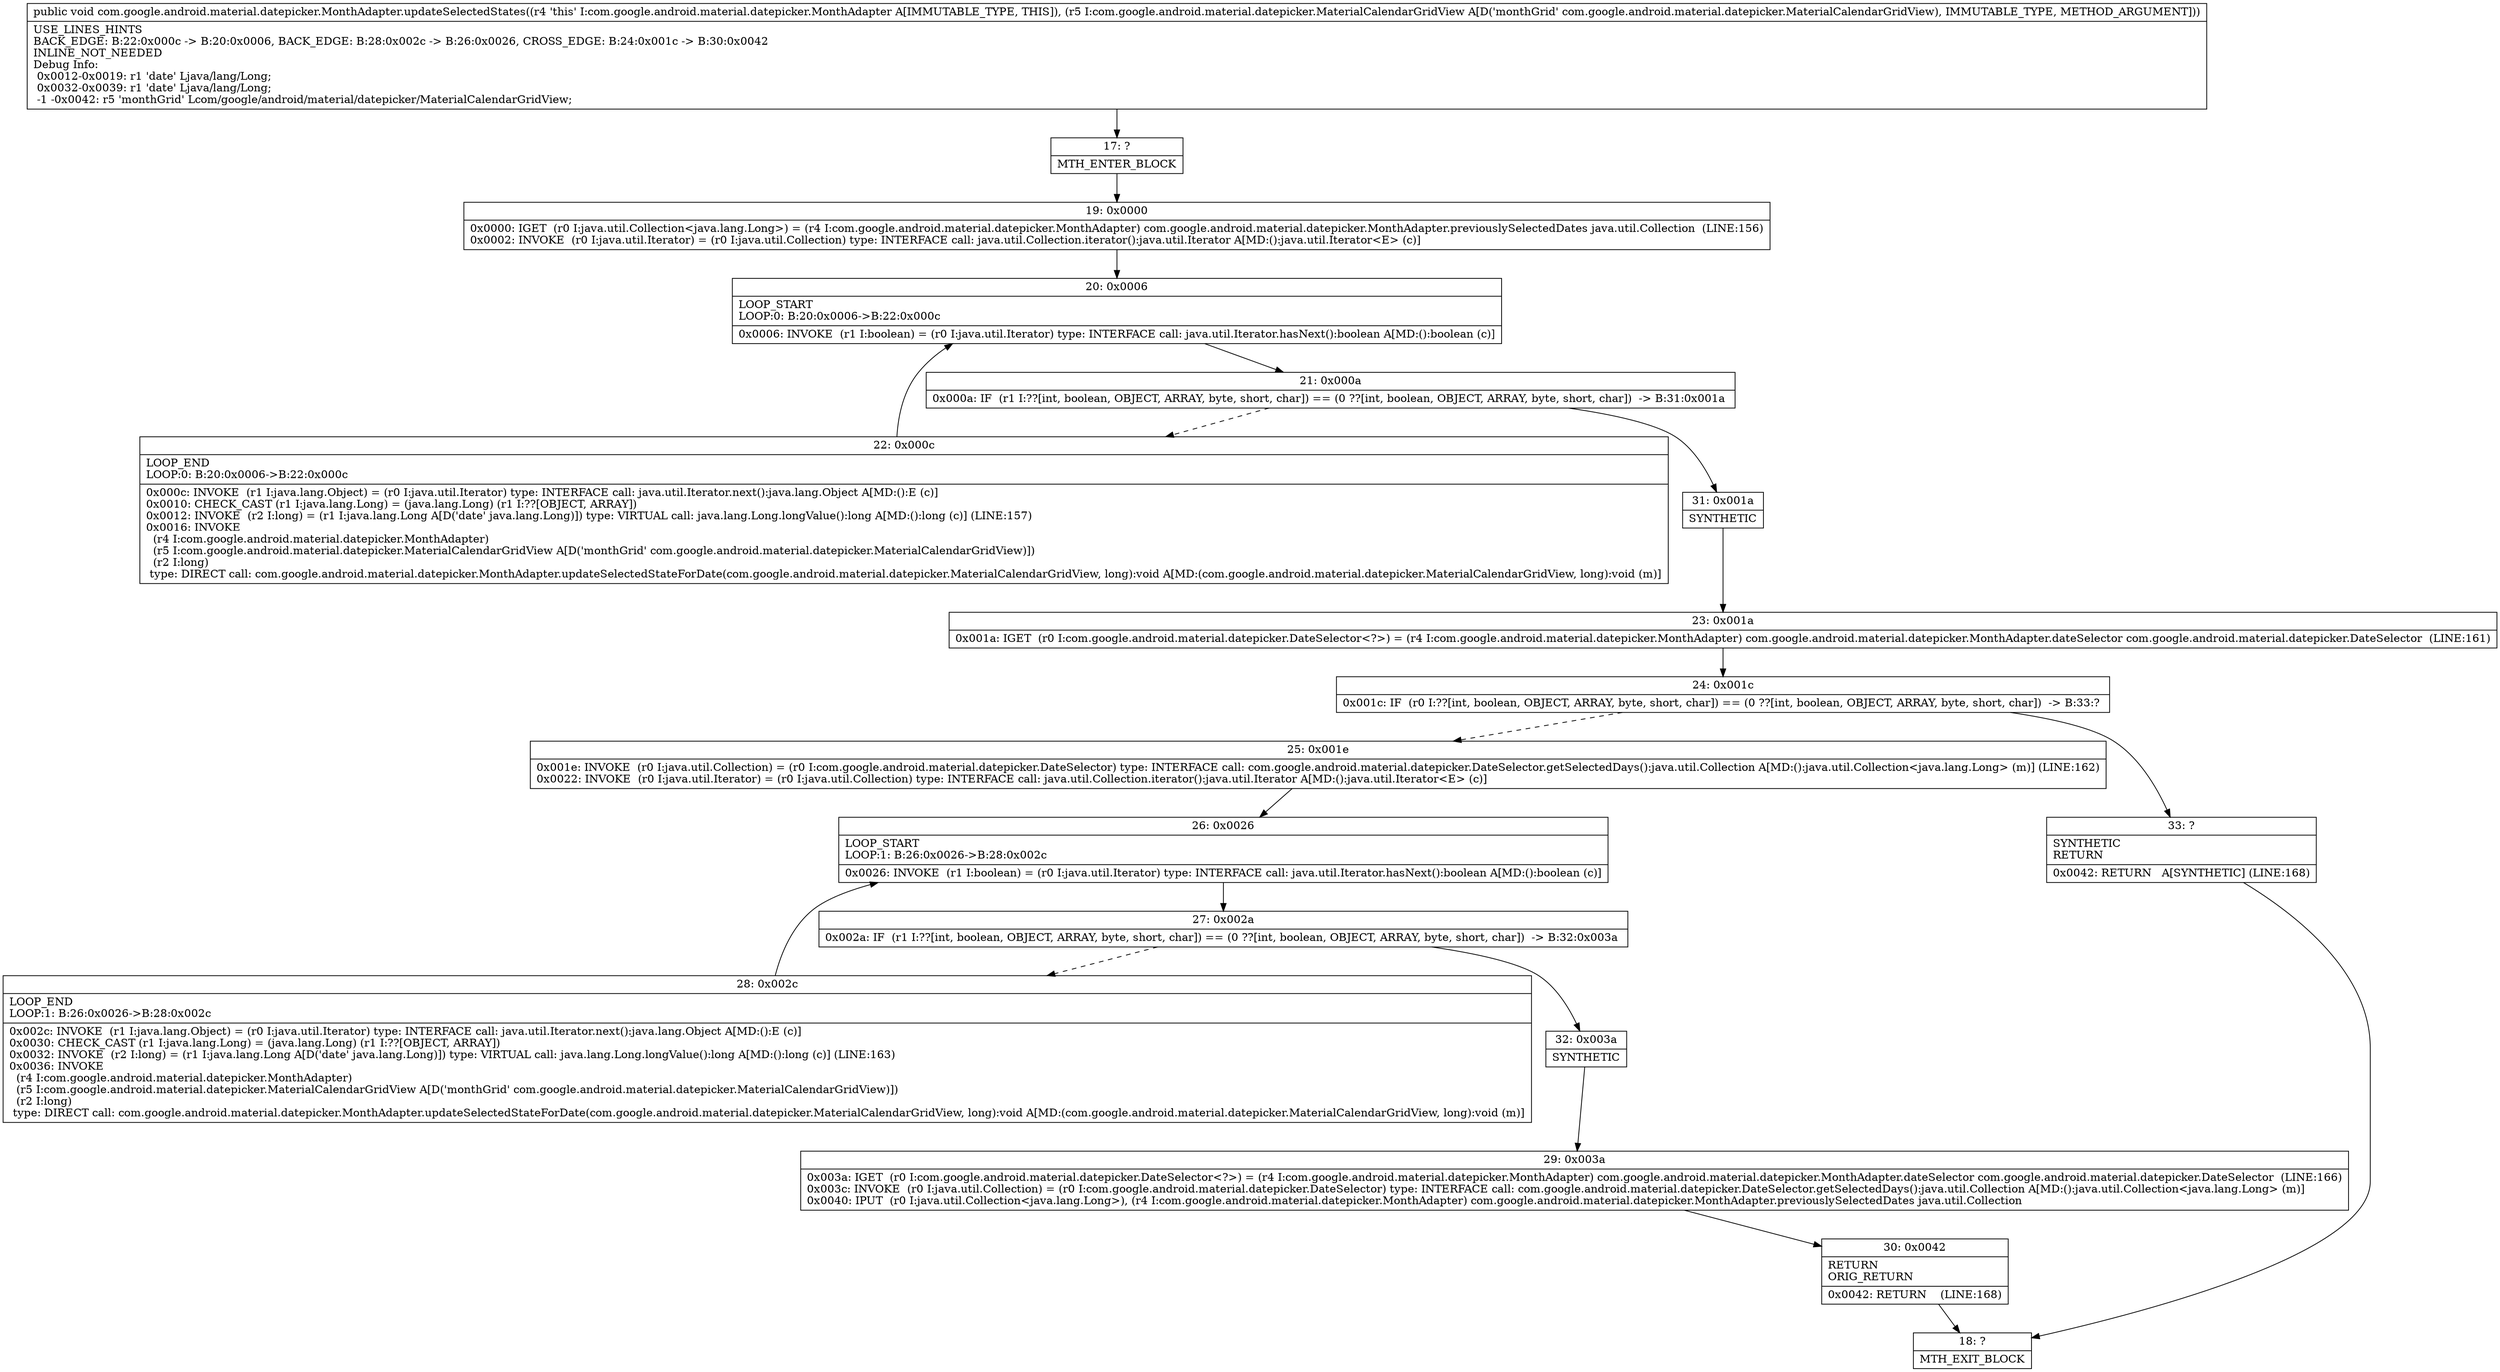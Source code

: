 digraph "CFG forcom.google.android.material.datepicker.MonthAdapter.updateSelectedStates(Lcom\/google\/android\/material\/datepicker\/MaterialCalendarGridView;)V" {
Node_17 [shape=record,label="{17\:\ ?|MTH_ENTER_BLOCK\l}"];
Node_19 [shape=record,label="{19\:\ 0x0000|0x0000: IGET  (r0 I:java.util.Collection\<java.lang.Long\>) = (r4 I:com.google.android.material.datepicker.MonthAdapter) com.google.android.material.datepicker.MonthAdapter.previouslySelectedDates java.util.Collection  (LINE:156)\l0x0002: INVOKE  (r0 I:java.util.Iterator) = (r0 I:java.util.Collection) type: INTERFACE call: java.util.Collection.iterator():java.util.Iterator A[MD:():java.util.Iterator\<E\> (c)]\l}"];
Node_20 [shape=record,label="{20\:\ 0x0006|LOOP_START\lLOOP:0: B:20:0x0006\-\>B:22:0x000c\l|0x0006: INVOKE  (r1 I:boolean) = (r0 I:java.util.Iterator) type: INTERFACE call: java.util.Iterator.hasNext():boolean A[MD:():boolean (c)]\l}"];
Node_21 [shape=record,label="{21\:\ 0x000a|0x000a: IF  (r1 I:??[int, boolean, OBJECT, ARRAY, byte, short, char]) == (0 ??[int, boolean, OBJECT, ARRAY, byte, short, char])  \-\> B:31:0x001a \l}"];
Node_22 [shape=record,label="{22\:\ 0x000c|LOOP_END\lLOOP:0: B:20:0x0006\-\>B:22:0x000c\l|0x000c: INVOKE  (r1 I:java.lang.Object) = (r0 I:java.util.Iterator) type: INTERFACE call: java.util.Iterator.next():java.lang.Object A[MD:():E (c)]\l0x0010: CHECK_CAST (r1 I:java.lang.Long) = (java.lang.Long) (r1 I:??[OBJECT, ARRAY]) \l0x0012: INVOKE  (r2 I:long) = (r1 I:java.lang.Long A[D('date' java.lang.Long)]) type: VIRTUAL call: java.lang.Long.longValue():long A[MD:():long (c)] (LINE:157)\l0x0016: INVOKE  \l  (r4 I:com.google.android.material.datepicker.MonthAdapter)\l  (r5 I:com.google.android.material.datepicker.MaterialCalendarGridView A[D('monthGrid' com.google.android.material.datepicker.MaterialCalendarGridView)])\l  (r2 I:long)\l type: DIRECT call: com.google.android.material.datepicker.MonthAdapter.updateSelectedStateForDate(com.google.android.material.datepicker.MaterialCalendarGridView, long):void A[MD:(com.google.android.material.datepicker.MaterialCalendarGridView, long):void (m)]\l}"];
Node_31 [shape=record,label="{31\:\ 0x001a|SYNTHETIC\l}"];
Node_23 [shape=record,label="{23\:\ 0x001a|0x001a: IGET  (r0 I:com.google.android.material.datepicker.DateSelector\<?\>) = (r4 I:com.google.android.material.datepicker.MonthAdapter) com.google.android.material.datepicker.MonthAdapter.dateSelector com.google.android.material.datepicker.DateSelector  (LINE:161)\l}"];
Node_24 [shape=record,label="{24\:\ 0x001c|0x001c: IF  (r0 I:??[int, boolean, OBJECT, ARRAY, byte, short, char]) == (0 ??[int, boolean, OBJECT, ARRAY, byte, short, char])  \-\> B:33:? \l}"];
Node_25 [shape=record,label="{25\:\ 0x001e|0x001e: INVOKE  (r0 I:java.util.Collection) = (r0 I:com.google.android.material.datepicker.DateSelector) type: INTERFACE call: com.google.android.material.datepicker.DateSelector.getSelectedDays():java.util.Collection A[MD:():java.util.Collection\<java.lang.Long\> (m)] (LINE:162)\l0x0022: INVOKE  (r0 I:java.util.Iterator) = (r0 I:java.util.Collection) type: INTERFACE call: java.util.Collection.iterator():java.util.Iterator A[MD:():java.util.Iterator\<E\> (c)]\l}"];
Node_26 [shape=record,label="{26\:\ 0x0026|LOOP_START\lLOOP:1: B:26:0x0026\-\>B:28:0x002c\l|0x0026: INVOKE  (r1 I:boolean) = (r0 I:java.util.Iterator) type: INTERFACE call: java.util.Iterator.hasNext():boolean A[MD:():boolean (c)]\l}"];
Node_27 [shape=record,label="{27\:\ 0x002a|0x002a: IF  (r1 I:??[int, boolean, OBJECT, ARRAY, byte, short, char]) == (0 ??[int, boolean, OBJECT, ARRAY, byte, short, char])  \-\> B:32:0x003a \l}"];
Node_28 [shape=record,label="{28\:\ 0x002c|LOOP_END\lLOOP:1: B:26:0x0026\-\>B:28:0x002c\l|0x002c: INVOKE  (r1 I:java.lang.Object) = (r0 I:java.util.Iterator) type: INTERFACE call: java.util.Iterator.next():java.lang.Object A[MD:():E (c)]\l0x0030: CHECK_CAST (r1 I:java.lang.Long) = (java.lang.Long) (r1 I:??[OBJECT, ARRAY]) \l0x0032: INVOKE  (r2 I:long) = (r1 I:java.lang.Long A[D('date' java.lang.Long)]) type: VIRTUAL call: java.lang.Long.longValue():long A[MD:():long (c)] (LINE:163)\l0x0036: INVOKE  \l  (r4 I:com.google.android.material.datepicker.MonthAdapter)\l  (r5 I:com.google.android.material.datepicker.MaterialCalendarGridView A[D('monthGrid' com.google.android.material.datepicker.MaterialCalendarGridView)])\l  (r2 I:long)\l type: DIRECT call: com.google.android.material.datepicker.MonthAdapter.updateSelectedStateForDate(com.google.android.material.datepicker.MaterialCalendarGridView, long):void A[MD:(com.google.android.material.datepicker.MaterialCalendarGridView, long):void (m)]\l}"];
Node_32 [shape=record,label="{32\:\ 0x003a|SYNTHETIC\l}"];
Node_29 [shape=record,label="{29\:\ 0x003a|0x003a: IGET  (r0 I:com.google.android.material.datepicker.DateSelector\<?\>) = (r4 I:com.google.android.material.datepicker.MonthAdapter) com.google.android.material.datepicker.MonthAdapter.dateSelector com.google.android.material.datepicker.DateSelector  (LINE:166)\l0x003c: INVOKE  (r0 I:java.util.Collection) = (r0 I:com.google.android.material.datepicker.DateSelector) type: INTERFACE call: com.google.android.material.datepicker.DateSelector.getSelectedDays():java.util.Collection A[MD:():java.util.Collection\<java.lang.Long\> (m)]\l0x0040: IPUT  (r0 I:java.util.Collection\<java.lang.Long\>), (r4 I:com.google.android.material.datepicker.MonthAdapter) com.google.android.material.datepicker.MonthAdapter.previouslySelectedDates java.util.Collection \l}"];
Node_30 [shape=record,label="{30\:\ 0x0042|RETURN\lORIG_RETURN\l|0x0042: RETURN    (LINE:168)\l}"];
Node_18 [shape=record,label="{18\:\ ?|MTH_EXIT_BLOCK\l}"];
Node_33 [shape=record,label="{33\:\ ?|SYNTHETIC\lRETURN\l|0x0042: RETURN   A[SYNTHETIC] (LINE:168)\l}"];
MethodNode[shape=record,label="{public void com.google.android.material.datepicker.MonthAdapter.updateSelectedStates((r4 'this' I:com.google.android.material.datepicker.MonthAdapter A[IMMUTABLE_TYPE, THIS]), (r5 I:com.google.android.material.datepicker.MaterialCalendarGridView A[D('monthGrid' com.google.android.material.datepicker.MaterialCalendarGridView), IMMUTABLE_TYPE, METHOD_ARGUMENT]))  | USE_LINES_HINTS\lBACK_EDGE: B:22:0x000c \-\> B:20:0x0006, BACK_EDGE: B:28:0x002c \-\> B:26:0x0026, CROSS_EDGE: B:24:0x001c \-\> B:30:0x0042\lINLINE_NOT_NEEDED\lDebug Info:\l  0x0012\-0x0019: r1 'date' Ljava\/lang\/Long;\l  0x0032\-0x0039: r1 'date' Ljava\/lang\/Long;\l  \-1 \-0x0042: r5 'monthGrid' Lcom\/google\/android\/material\/datepicker\/MaterialCalendarGridView;\l}"];
MethodNode -> Node_17;Node_17 -> Node_19;
Node_19 -> Node_20;
Node_20 -> Node_21;
Node_21 -> Node_22[style=dashed];
Node_21 -> Node_31;
Node_22 -> Node_20;
Node_31 -> Node_23;
Node_23 -> Node_24;
Node_24 -> Node_25[style=dashed];
Node_24 -> Node_33;
Node_25 -> Node_26;
Node_26 -> Node_27;
Node_27 -> Node_28[style=dashed];
Node_27 -> Node_32;
Node_28 -> Node_26;
Node_32 -> Node_29;
Node_29 -> Node_30;
Node_30 -> Node_18;
Node_33 -> Node_18;
}

